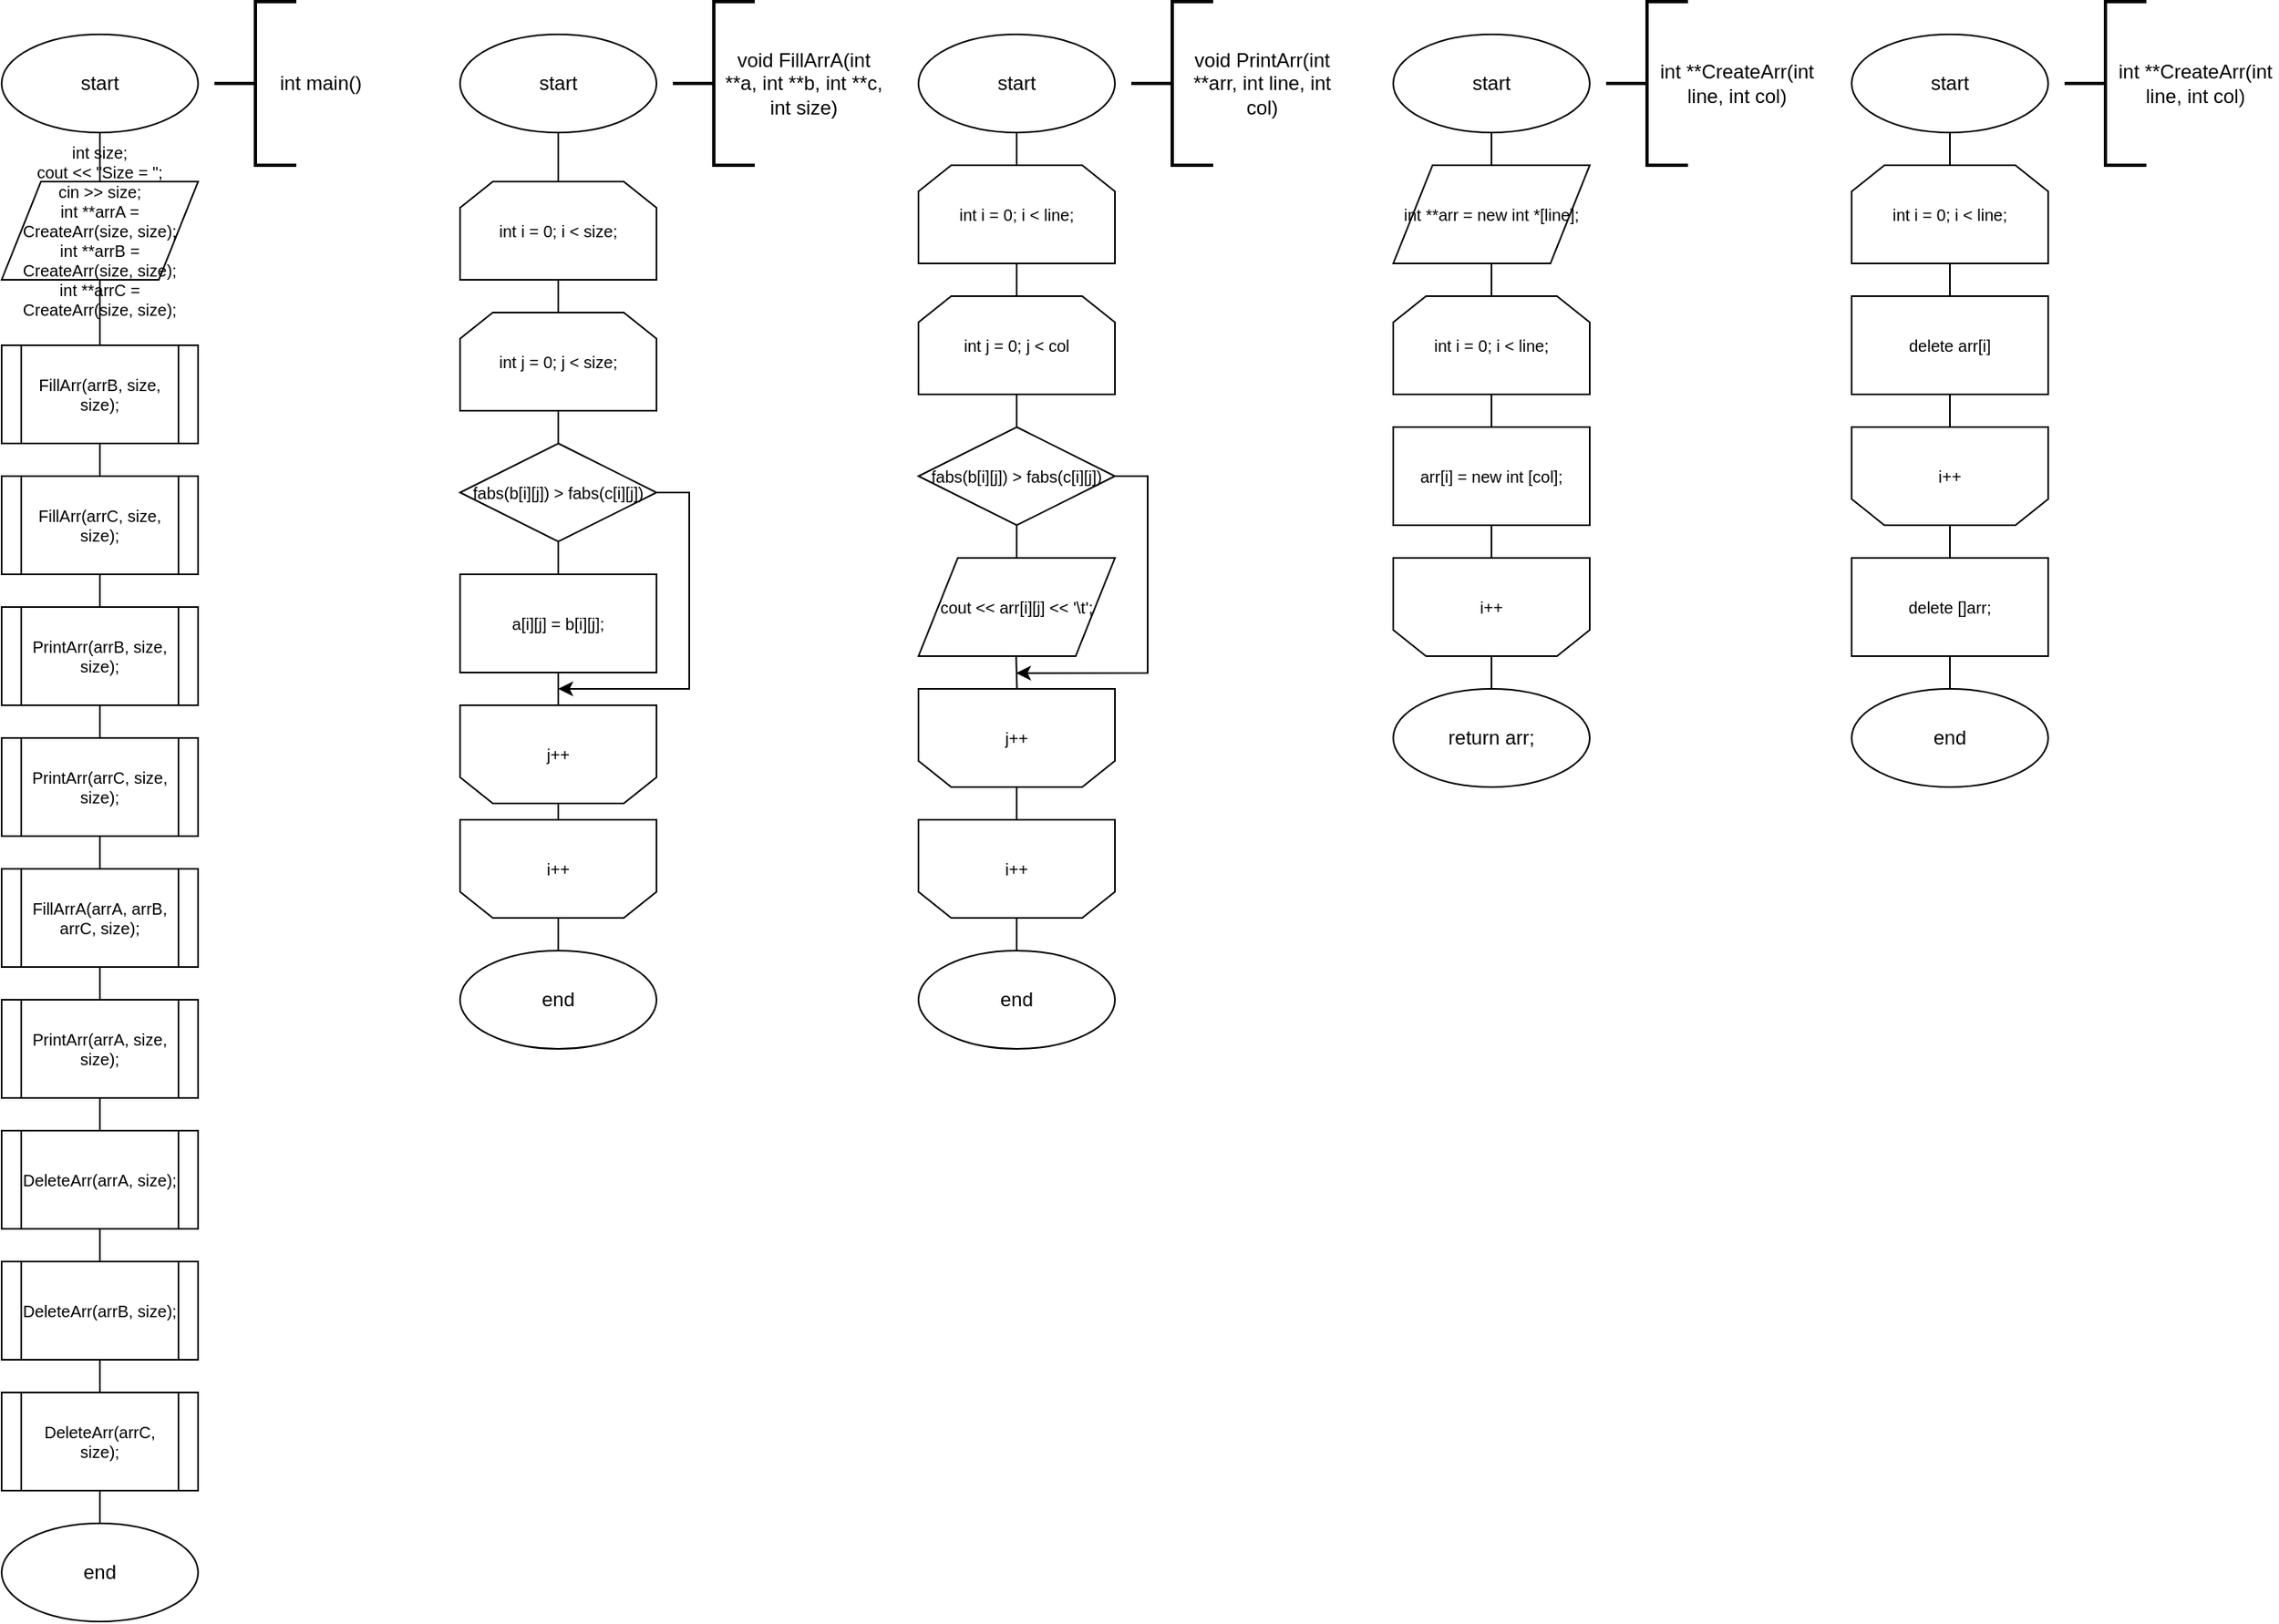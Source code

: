 <mxfile version="12.1.0" type="device" pages="1"><diagram id="6GIE7SUMVgdZ_ux8CwYr" name="Page-1"><mxGraphModel dx="1683" dy="965" grid="1" gridSize="10" guides="1" tooltips="1" connect="1" arrows="1" fold="1" page="1" pageScale="1" pageWidth="1654" pageHeight="2336" math="0" shadow="0"><root><mxCell id="0"/><mxCell id="1" parent="0"/><mxCell id="rPGehB30SL1eo_JCULoK-5" style="edgeStyle=orthogonalEdgeStyle;rounded=0;orthogonalLoop=1;jettySize=auto;html=1;exitX=0.5;exitY=1;exitDx=0;exitDy=0;entryX=0.5;entryY=0;entryDx=0;entryDy=0;fontSize=10;endArrow=none;endFill=0;" edge="1" parent="1" source="rPGehB30SL1eo_JCULoK-1" target="rPGehB30SL1eo_JCULoK-4"><mxGeometry relative="1" as="geometry"/></mxCell><mxCell id="rPGehB30SL1eo_JCULoK-1" value="start" style="ellipse;whiteSpace=wrap;html=1;" vertex="1" parent="1"><mxGeometry x="40" y="40" width="120" height="60" as="geometry"/></mxCell><mxCell id="rPGehB30SL1eo_JCULoK-2" value="" style="strokeWidth=2;html=1;shape=mxgraph.flowchart.annotation_2;align=left;labelPosition=right;pointerEvents=1;connectable=0;" vertex="1" parent="1"><mxGeometry x="170" y="20" width="50" height="100" as="geometry"/></mxCell><mxCell id="rPGehB30SL1eo_JCULoK-3" value="int main()" style="text;html=1;strokeColor=none;fillColor=none;align=center;verticalAlign=middle;whiteSpace=wrap;rounded=0;" vertex="1" parent="1"><mxGeometry x="200" y="20" width="70" height="100" as="geometry"/></mxCell><mxCell id="rPGehB30SL1eo_JCULoK-4" value="&lt;div style=&quot;font-size: 10px;&quot;&gt;int size;&lt;/div&gt;&lt;div style=&quot;font-size: 10px;&quot;&gt;cout &amp;lt;&amp;lt; &quot;Size = &quot;;&lt;/div&gt;&lt;div style=&quot;font-size: 10px;&quot;&gt;&lt;span style=&quot;font-size: 10px;&quot;&gt;cin &amp;gt;&amp;gt; size;&lt;/span&gt;&lt;/div&gt;&lt;div style=&quot;font-size: 10px;&quot;&gt;int **arrA = CreateArr(size, size);&lt;/div&gt;&lt;div style=&quot;font-size: 10px;&quot;&gt;int **arrB = CreateArr(size, size);&lt;/div&gt;&lt;div style=&quot;font-size: 10px;&quot;&gt;&lt;span style=&quot;font-size: 10px;&quot;&gt;int **arrC = CreateArr(size, size);&lt;/span&gt;&lt;/div&gt;" style="shape=parallelogram;perimeter=parallelogramPerimeter;whiteSpace=wrap;html=1;fontSize=10;" vertex="1" parent="1"><mxGeometry x="40" y="130" width="120" height="60" as="geometry"/></mxCell><mxCell id="rPGehB30SL1eo_JCULoK-7" style="edgeStyle=orthogonalEdgeStyle;rounded=0;orthogonalLoop=1;jettySize=auto;html=1;exitX=0.5;exitY=0;exitDx=0;exitDy=0;entryX=0.5;entryY=1;entryDx=0;entryDy=0;endArrow=none;endFill=0;fontSize=10;" edge="1" parent="1" source="rPGehB30SL1eo_JCULoK-6" target="rPGehB30SL1eo_JCULoK-4"><mxGeometry relative="1" as="geometry"/></mxCell><mxCell id="rPGehB30SL1eo_JCULoK-9" style="edgeStyle=orthogonalEdgeStyle;rounded=0;orthogonalLoop=1;jettySize=auto;html=1;exitX=0.5;exitY=1;exitDx=0;exitDy=0;entryX=0.5;entryY=0;entryDx=0;entryDy=0;endArrow=none;endFill=0;fontSize=10;" edge="1" parent="1" source="rPGehB30SL1eo_JCULoK-6" target="rPGehB30SL1eo_JCULoK-8"><mxGeometry relative="1" as="geometry"/></mxCell><mxCell id="rPGehB30SL1eo_JCULoK-6" value="FillArr(arrB, size, size);" style="shape=process;whiteSpace=wrap;html=1;backgroundOutline=1;fontSize=10;" vertex="1" parent="1"><mxGeometry x="40" y="230" width="120" height="60" as="geometry"/></mxCell><mxCell id="rPGehB30SL1eo_JCULoK-11" style="edgeStyle=orthogonalEdgeStyle;rounded=0;orthogonalLoop=1;jettySize=auto;html=1;exitX=0.5;exitY=1;exitDx=0;exitDy=0;entryX=0.5;entryY=0;entryDx=0;entryDy=0;endArrow=none;endFill=0;fontSize=10;" edge="1" parent="1" source="rPGehB30SL1eo_JCULoK-8" target="rPGehB30SL1eo_JCULoK-10"><mxGeometry relative="1" as="geometry"/></mxCell><mxCell id="rPGehB30SL1eo_JCULoK-8" value="FillArr(arrC, size, size);" style="shape=process;whiteSpace=wrap;html=1;backgroundOutline=1;fontSize=10;" vertex="1" parent="1"><mxGeometry x="40" y="310" width="120" height="60" as="geometry"/></mxCell><mxCell id="rPGehB30SL1eo_JCULoK-13" style="edgeStyle=orthogonalEdgeStyle;rounded=0;orthogonalLoop=1;jettySize=auto;html=1;exitX=0.5;exitY=1;exitDx=0;exitDy=0;entryX=0.5;entryY=0;entryDx=0;entryDy=0;endArrow=none;endFill=0;fontSize=10;" edge="1" parent="1" source="rPGehB30SL1eo_JCULoK-10" target="rPGehB30SL1eo_JCULoK-12"><mxGeometry relative="1" as="geometry"/></mxCell><mxCell id="rPGehB30SL1eo_JCULoK-10" value="PrintArr(arrB, size, size);" style="shape=process;whiteSpace=wrap;html=1;backgroundOutline=1;fontSize=10;" vertex="1" parent="1"><mxGeometry x="40" y="390" width="120" height="60" as="geometry"/></mxCell><mxCell id="rPGehB30SL1eo_JCULoK-12" value="PrintArr(arrC, size, size);" style="shape=process;whiteSpace=wrap;html=1;backgroundOutline=1;fontSize=10;" vertex="1" parent="1"><mxGeometry x="40" y="470" width="120" height="60" as="geometry"/></mxCell><mxCell id="rPGehB30SL1eo_JCULoK-21" value="" style="edgeStyle=orthogonalEdgeStyle;rounded=0;orthogonalLoop=1;jettySize=auto;html=1;endArrow=none;endFill=0;fontSize=10;" edge="1" parent="1" source="rPGehB30SL1eo_JCULoK-15" target="rPGehB30SL1eo_JCULoK-12"><mxGeometry relative="1" as="geometry"/></mxCell><mxCell id="rPGehB30SL1eo_JCULoK-22" value="" style="edgeStyle=orthogonalEdgeStyle;rounded=0;orthogonalLoop=1;jettySize=auto;html=1;endArrow=none;endFill=0;fontSize=10;" edge="1" parent="1" source="rPGehB30SL1eo_JCULoK-15" target="rPGehB30SL1eo_JCULoK-16"><mxGeometry relative="1" as="geometry"/></mxCell><mxCell id="rPGehB30SL1eo_JCULoK-15" value="FillArrA(arrA, arrB, arrC, size);" style="shape=process;whiteSpace=wrap;html=1;backgroundOutline=1;fontSize=10;" vertex="1" parent="1"><mxGeometry x="40" y="550" width="120" height="60" as="geometry"/></mxCell><mxCell id="rPGehB30SL1eo_JCULoK-23" value="" style="edgeStyle=orthogonalEdgeStyle;rounded=0;orthogonalLoop=1;jettySize=auto;html=1;endArrow=none;endFill=0;fontSize=10;" edge="1" parent="1" source="rPGehB30SL1eo_JCULoK-16" target="rPGehB30SL1eo_JCULoK-17"><mxGeometry relative="1" as="geometry"/></mxCell><mxCell id="rPGehB30SL1eo_JCULoK-16" value="PrintArr(arrA, size, size);" style="shape=process;whiteSpace=wrap;html=1;backgroundOutline=1;fontSize=10;" vertex="1" parent="1"><mxGeometry x="40" y="630" width="120" height="60" as="geometry"/></mxCell><mxCell id="rPGehB30SL1eo_JCULoK-24" value="" style="edgeStyle=orthogonalEdgeStyle;rounded=0;orthogonalLoop=1;jettySize=auto;html=1;endArrow=none;endFill=0;fontSize=10;" edge="1" parent="1" source="rPGehB30SL1eo_JCULoK-17" target="rPGehB30SL1eo_JCULoK-18"><mxGeometry relative="1" as="geometry"/></mxCell><mxCell id="rPGehB30SL1eo_JCULoK-17" value="DeleteArr(arrA, size);" style="shape=process;whiteSpace=wrap;html=1;backgroundOutline=1;fontSize=10;" vertex="1" parent="1"><mxGeometry x="40" y="710" width="120" height="60" as="geometry"/></mxCell><mxCell id="rPGehB30SL1eo_JCULoK-25" value="" style="edgeStyle=orthogonalEdgeStyle;rounded=0;orthogonalLoop=1;jettySize=auto;html=1;endArrow=none;endFill=0;fontSize=10;" edge="1" parent="1" source="rPGehB30SL1eo_JCULoK-18" target="rPGehB30SL1eo_JCULoK-19"><mxGeometry relative="1" as="geometry"/></mxCell><mxCell id="rPGehB30SL1eo_JCULoK-18" value="DeleteArr(arrB, size);" style="shape=process;whiteSpace=wrap;html=1;backgroundOutline=1;fontSize=10;" vertex="1" parent="1"><mxGeometry x="40" y="790" width="120" height="60" as="geometry"/></mxCell><mxCell id="rPGehB30SL1eo_JCULoK-19" value="DeleteArr(arrC, size);" style="shape=process;whiteSpace=wrap;html=1;backgroundOutline=1;fontSize=10;" vertex="1" parent="1"><mxGeometry x="40" y="870" width="120" height="60" as="geometry"/></mxCell><mxCell id="rPGehB30SL1eo_JCULoK-26" value="" style="edgeStyle=orthogonalEdgeStyle;rounded=0;orthogonalLoop=1;jettySize=auto;html=1;endArrow=none;endFill=0;fontSize=10;" edge="1" parent="1" source="rPGehB30SL1eo_JCULoK-20" target="rPGehB30SL1eo_JCULoK-19"><mxGeometry relative="1" as="geometry"/></mxCell><mxCell id="rPGehB30SL1eo_JCULoK-20" value="end" style="ellipse;whiteSpace=wrap;html=1;" vertex="1" parent="1"><mxGeometry x="40" y="950" width="120" height="60" as="geometry"/></mxCell><mxCell id="rPGehB30SL1eo_JCULoK-27" value="start" style="ellipse;whiteSpace=wrap;html=1;" vertex="1" parent="1"><mxGeometry x="320" y="40" width="120" height="60" as="geometry"/></mxCell><mxCell id="rPGehB30SL1eo_JCULoK-28" value="" style="strokeWidth=2;html=1;shape=mxgraph.flowchart.annotation_2;align=left;labelPosition=right;pointerEvents=1;connectable=0;" vertex="1" parent="1"><mxGeometry x="450" y="20" width="50" height="100" as="geometry"/></mxCell><mxCell id="rPGehB30SL1eo_JCULoK-29" value="void FillArrA(int **a, int **b, int **c, int size)" style="text;html=1;strokeColor=none;fillColor=none;align=center;verticalAlign=middle;whiteSpace=wrap;rounded=0;" vertex="1" parent="1"><mxGeometry x="480" y="20" width="100" height="100" as="geometry"/></mxCell><mxCell id="rPGehB30SL1eo_JCULoK-38" value="" style="edgeStyle=orthogonalEdgeStyle;rounded=0;orthogonalLoop=1;jettySize=auto;html=1;endArrow=none;endFill=0;fontSize=10;" edge="1" parent="1" source="rPGehB30SL1eo_JCULoK-31" target="rPGehB30SL1eo_JCULoK-27"><mxGeometry relative="1" as="geometry"/></mxCell><mxCell id="rPGehB30SL1eo_JCULoK-31" value="int i = 0; i &amp;lt; size;" style="shape=loopLimit;whiteSpace=wrap;html=1;fontSize=10;" vertex="1" parent="1"><mxGeometry x="320" y="130" width="120" height="60" as="geometry"/></mxCell><mxCell id="rPGehB30SL1eo_JCULoK-39" value="" style="edgeStyle=orthogonalEdgeStyle;rounded=0;orthogonalLoop=1;jettySize=auto;html=1;endArrow=none;endFill=0;fontSize=10;" edge="1" parent="1" source="rPGehB30SL1eo_JCULoK-32" target="rPGehB30SL1eo_JCULoK-31"><mxGeometry relative="1" as="geometry"/></mxCell><mxCell id="rPGehB30SL1eo_JCULoK-40" value="" style="edgeStyle=orthogonalEdgeStyle;rounded=0;orthogonalLoop=1;jettySize=auto;html=1;endArrow=none;endFill=0;fontSize=10;" edge="1" parent="1" source="rPGehB30SL1eo_JCULoK-32" target="rPGehB30SL1eo_JCULoK-33"><mxGeometry relative="1" as="geometry"/></mxCell><mxCell id="rPGehB30SL1eo_JCULoK-32" value="int j = 0; j &amp;lt; size;" style="shape=loopLimit;whiteSpace=wrap;html=1;fontSize=10;" vertex="1" parent="1"><mxGeometry x="320" y="210" width="120" height="60" as="geometry"/></mxCell><mxCell id="rPGehB30SL1eo_JCULoK-41" value="" style="edgeStyle=orthogonalEdgeStyle;rounded=0;orthogonalLoop=1;jettySize=auto;html=1;endArrow=none;endFill=0;fontSize=10;" edge="1" parent="1" source="rPGehB30SL1eo_JCULoK-33" target="rPGehB30SL1eo_JCULoK-34"><mxGeometry relative="1" as="geometry"/></mxCell><mxCell id="rPGehB30SL1eo_JCULoK-45" style="edgeStyle=orthogonalEdgeStyle;rounded=0;orthogonalLoop=1;jettySize=auto;html=1;exitX=1;exitY=0.5;exitDx=0;exitDy=0;endArrow=classic;endFill=1;fontSize=10;" edge="1" parent="1" source="rPGehB30SL1eo_JCULoK-33"><mxGeometry relative="1" as="geometry"><mxPoint x="380" y="440" as="targetPoint"/><Array as="points"><mxPoint x="460" y="320"/><mxPoint x="460" y="440"/></Array></mxGeometry></mxCell><mxCell id="rPGehB30SL1eo_JCULoK-33" value="fabs(b[i][j]) &amp;gt; fabs(c[i][j])" style="rhombus;whiteSpace=wrap;html=1;fontSize=10;" vertex="1" parent="1"><mxGeometry x="320" y="290" width="120" height="60" as="geometry"/></mxCell><mxCell id="rPGehB30SL1eo_JCULoK-42" value="" style="edgeStyle=orthogonalEdgeStyle;rounded=0;orthogonalLoop=1;jettySize=auto;html=1;endArrow=none;endFill=0;fontSize=10;" edge="1" parent="1" source="rPGehB30SL1eo_JCULoK-34" target="rPGehB30SL1eo_JCULoK-35"><mxGeometry relative="1" as="geometry"/></mxCell><mxCell id="rPGehB30SL1eo_JCULoK-34" value="a[i][j] = b[i][j];" style="rounded=0;whiteSpace=wrap;html=1;fontSize=10;" vertex="1" parent="1"><mxGeometry x="320" y="370" width="120" height="60" as="geometry"/></mxCell><mxCell id="rPGehB30SL1eo_JCULoK-43" value="" style="edgeStyle=orthogonalEdgeStyle;rounded=0;orthogonalLoop=1;jettySize=auto;html=1;endArrow=none;endFill=0;fontSize=10;" edge="1" parent="1" source="rPGehB30SL1eo_JCULoK-35" target="rPGehB30SL1eo_JCULoK-36"><mxGeometry relative="1" as="geometry"/></mxCell><mxCell id="rPGehB30SL1eo_JCULoK-35" value="j++" style="shape=loopLimit;whiteSpace=wrap;html=1;fontSize=10;direction=west;" vertex="1" parent="1"><mxGeometry x="320" y="450" width="120" height="60" as="geometry"/></mxCell><mxCell id="rPGehB30SL1eo_JCULoK-44" value="" style="edgeStyle=orthogonalEdgeStyle;rounded=0;orthogonalLoop=1;jettySize=auto;html=1;endArrow=none;endFill=0;fontSize=10;" edge="1" parent="1" source="rPGehB30SL1eo_JCULoK-36" target="rPGehB30SL1eo_JCULoK-37"><mxGeometry relative="1" as="geometry"/></mxCell><mxCell id="rPGehB30SL1eo_JCULoK-36" value="i++" style="shape=loopLimit;whiteSpace=wrap;html=1;fontSize=10;direction=west;" vertex="1" parent="1"><mxGeometry x="320" y="520" width="120" height="60" as="geometry"/></mxCell><mxCell id="rPGehB30SL1eo_JCULoK-37" value="end" style="ellipse;whiteSpace=wrap;html=1;" vertex="1" parent="1"><mxGeometry x="320" y="600" width="120" height="60" as="geometry"/></mxCell><mxCell id="rPGehB30SL1eo_JCULoK-59" style="edgeStyle=orthogonalEdgeStyle;rounded=0;orthogonalLoop=1;jettySize=auto;html=1;exitX=0.5;exitY=1;exitDx=0;exitDy=0;endArrow=none;endFill=0;fontSize=10;" edge="1" parent="1" source="rPGehB30SL1eo_JCULoK-46" target="rPGehB30SL1eo_JCULoK-49"><mxGeometry relative="1" as="geometry"/></mxCell><mxCell id="rPGehB30SL1eo_JCULoK-46" value="start" style="ellipse;whiteSpace=wrap;html=1;" vertex="1" parent="1"><mxGeometry x="600" y="40" width="120" height="60" as="geometry"/></mxCell><mxCell id="rPGehB30SL1eo_JCULoK-47" value="void PrintArr(int **arr, int line, int col)" style="text;html=1;strokeColor=none;fillColor=none;align=center;verticalAlign=middle;whiteSpace=wrap;rounded=0;" vertex="1" parent="1"><mxGeometry x="760" y="20" width="100" height="100" as="geometry"/></mxCell><mxCell id="rPGehB30SL1eo_JCULoK-48" value="" style="strokeWidth=2;html=1;shape=mxgraph.flowchart.annotation_2;align=left;labelPosition=right;pointerEvents=1;connectable=0;" vertex="1" parent="1"><mxGeometry x="730" y="20" width="50" height="100" as="geometry"/></mxCell><mxCell id="rPGehB30SL1eo_JCULoK-49" value="int i = 0; i &amp;lt; line;" style="shape=loopLimit;whiteSpace=wrap;html=1;fontSize=10;" vertex="1" parent="1"><mxGeometry x="600" y="120" width="120" height="60" as="geometry"/></mxCell><mxCell id="rPGehB30SL1eo_JCULoK-50" value="" style="edgeStyle=orthogonalEdgeStyle;rounded=0;orthogonalLoop=1;jettySize=auto;html=1;endArrow=none;endFill=0;fontSize=10;" edge="1" source="rPGehB30SL1eo_JCULoK-52" target="rPGehB30SL1eo_JCULoK-49" parent="1"><mxGeometry relative="1" as="geometry"/></mxCell><mxCell id="rPGehB30SL1eo_JCULoK-51" value="" style="edgeStyle=orthogonalEdgeStyle;rounded=0;orthogonalLoop=1;jettySize=auto;html=1;endArrow=none;endFill=0;fontSize=10;" edge="1" source="rPGehB30SL1eo_JCULoK-52" target="rPGehB30SL1eo_JCULoK-55" parent="1"><mxGeometry relative="1" as="geometry"/></mxCell><mxCell id="rPGehB30SL1eo_JCULoK-52" value="int j = 0; j &amp;lt; col" style="shape=loopLimit;whiteSpace=wrap;html=1;fontSize=10;" vertex="1" parent="1"><mxGeometry x="600" y="200" width="120" height="60" as="geometry"/></mxCell><mxCell id="rPGehB30SL1eo_JCULoK-53" value="" style="edgeStyle=orthogonalEdgeStyle;rounded=0;orthogonalLoop=1;jettySize=auto;html=1;endArrow=none;endFill=0;fontSize=10;" edge="1" source="rPGehB30SL1eo_JCULoK-55" parent="1"><mxGeometry relative="1" as="geometry"><mxPoint x="659.667" y="360" as="targetPoint"/></mxGeometry></mxCell><mxCell id="rPGehB30SL1eo_JCULoK-54" style="edgeStyle=orthogonalEdgeStyle;rounded=0;orthogonalLoop=1;jettySize=auto;html=1;exitX=1;exitY=0.5;exitDx=0;exitDy=0;endArrow=classic;endFill=1;fontSize=10;" edge="1" source="rPGehB30SL1eo_JCULoK-55" parent="1"><mxGeometry relative="1" as="geometry"><mxPoint x="659.667" y="430.333" as="targetPoint"/><Array as="points"><mxPoint x="740" y="310"/><mxPoint x="740" y="430"/></Array></mxGeometry></mxCell><mxCell id="rPGehB30SL1eo_JCULoK-55" value="fabs(b[i][j]) &amp;gt; fabs(c[i][j])" style="rhombus;whiteSpace=wrap;html=1;fontSize=10;" vertex="1" parent="1"><mxGeometry x="600" y="280" width="120" height="60" as="geometry"/></mxCell><mxCell id="rPGehB30SL1eo_JCULoK-56" value="" style="edgeStyle=orthogonalEdgeStyle;rounded=0;orthogonalLoop=1;jettySize=auto;html=1;endArrow=none;endFill=0;fontSize=10;" edge="1" target="rPGehB30SL1eo_JCULoK-58" parent="1"><mxGeometry relative="1" as="geometry"><mxPoint x="659.667" y="420" as="sourcePoint"/></mxGeometry></mxCell><mxCell id="rPGehB30SL1eo_JCULoK-61" style="edgeStyle=orthogonalEdgeStyle;rounded=0;orthogonalLoop=1;jettySize=auto;html=1;exitX=0.5;exitY=0;exitDx=0;exitDy=0;entryX=0.5;entryY=1;entryDx=0;entryDy=0;endArrow=none;endFill=0;fontSize=10;" edge="1" parent="1" source="rPGehB30SL1eo_JCULoK-58" target="rPGehB30SL1eo_JCULoK-60"><mxGeometry relative="1" as="geometry"/></mxCell><mxCell id="rPGehB30SL1eo_JCULoK-58" value="j++" style="shape=loopLimit;whiteSpace=wrap;html=1;fontSize=10;direction=west;" vertex="1" parent="1"><mxGeometry x="600" y="440" width="120" height="60" as="geometry"/></mxCell><mxCell id="rPGehB30SL1eo_JCULoK-64" style="edgeStyle=orthogonalEdgeStyle;rounded=0;orthogonalLoop=1;jettySize=auto;html=1;exitX=0.5;exitY=0;exitDx=0;exitDy=0;entryX=0.5;entryY=0;entryDx=0;entryDy=0;endArrow=none;endFill=0;fontSize=10;" edge="1" parent="1" source="rPGehB30SL1eo_JCULoK-60" target="rPGehB30SL1eo_JCULoK-63"><mxGeometry relative="1" as="geometry"/></mxCell><mxCell id="rPGehB30SL1eo_JCULoK-60" value="i++" style="shape=loopLimit;whiteSpace=wrap;html=1;fontSize=10;direction=west;" vertex="1" parent="1"><mxGeometry x="600" y="520" width="120" height="60" as="geometry"/></mxCell><mxCell id="rPGehB30SL1eo_JCULoK-62" value="cout &amp;lt;&amp;lt; arr[i][j] &amp;lt;&amp;lt; '\t';" style="shape=parallelogram;perimeter=parallelogramPerimeter;whiteSpace=wrap;html=1;fontSize=10;" vertex="1" parent="1"><mxGeometry x="600" y="360" width="120" height="60" as="geometry"/></mxCell><mxCell id="rPGehB30SL1eo_JCULoK-63" value="end" style="ellipse;whiteSpace=wrap;html=1;" vertex="1" parent="1"><mxGeometry x="600" y="600" width="120" height="60" as="geometry"/></mxCell><mxCell id="rPGehB30SL1eo_JCULoK-67" value="start" style="ellipse;whiteSpace=wrap;html=1;" vertex="1" parent="1"><mxGeometry x="890" y="40" width="120" height="60" as="geometry"/></mxCell><mxCell id="rPGehB30SL1eo_JCULoK-68" value="" style="strokeWidth=2;html=1;shape=mxgraph.flowchart.annotation_2;align=left;labelPosition=right;pointerEvents=1;connectable=0;" vertex="1" parent="1"><mxGeometry x="1020" y="20" width="50" height="100" as="geometry"/></mxCell><mxCell id="rPGehB30SL1eo_JCULoK-69" value="int **CreateArr(int line, int col)" style="text;html=1;strokeColor=none;fillColor=none;align=center;verticalAlign=middle;whiteSpace=wrap;rounded=0;" vertex="1" parent="1"><mxGeometry x="1050" y="20" width="100" height="100" as="geometry"/></mxCell><mxCell id="rPGehB30SL1eo_JCULoK-71" value="" style="edgeStyle=orthogonalEdgeStyle;rounded=0;orthogonalLoop=1;jettySize=auto;html=1;endArrow=none;endFill=0;fontSize=10;" edge="1" parent="1" source="rPGehB30SL1eo_JCULoK-70" target="rPGehB30SL1eo_JCULoK-67"><mxGeometry relative="1" as="geometry"/></mxCell><mxCell id="rPGehB30SL1eo_JCULoK-73" style="edgeStyle=orthogonalEdgeStyle;rounded=0;orthogonalLoop=1;jettySize=auto;html=1;endArrow=none;endFill=0;fontSize=10;" edge="1" parent="1" source="rPGehB30SL1eo_JCULoK-70" target="rPGehB30SL1eo_JCULoK-72"><mxGeometry relative="1" as="geometry"/></mxCell><mxCell id="rPGehB30SL1eo_JCULoK-70" value="int **arr = new int *[line];" style="shape=parallelogram;perimeter=parallelogramPerimeter;whiteSpace=wrap;html=1;fontSize=10;" vertex="1" parent="1"><mxGeometry x="890" y="120" width="120" height="60" as="geometry"/></mxCell><mxCell id="rPGehB30SL1eo_JCULoK-75" style="edgeStyle=orthogonalEdgeStyle;rounded=0;orthogonalLoop=1;jettySize=auto;html=1;exitX=0.5;exitY=1;exitDx=0;exitDy=0;endArrow=none;endFill=0;fontSize=10;" edge="1" parent="1" source="rPGehB30SL1eo_JCULoK-72" target="rPGehB30SL1eo_JCULoK-74"><mxGeometry relative="1" as="geometry"/></mxCell><mxCell id="rPGehB30SL1eo_JCULoK-72" value="int i = 0; i &amp;lt; line;" style="shape=loopLimit;whiteSpace=wrap;html=1;fontSize=10;" vertex="1" parent="1"><mxGeometry x="890" y="200" width="120" height="60" as="geometry"/></mxCell><mxCell id="rPGehB30SL1eo_JCULoK-77" style="edgeStyle=orthogonalEdgeStyle;rounded=0;orthogonalLoop=1;jettySize=auto;html=1;exitX=0.5;exitY=1;exitDx=0;exitDy=0;endArrow=none;endFill=0;fontSize=10;" edge="1" parent="1" source="rPGehB30SL1eo_JCULoK-74" target="rPGehB30SL1eo_JCULoK-76"><mxGeometry relative="1" as="geometry"/></mxCell><mxCell id="rPGehB30SL1eo_JCULoK-74" value="arr[i] = new int [col];" style="rounded=0;whiteSpace=wrap;html=1;fontSize=10;" vertex="1" parent="1"><mxGeometry x="890" y="280" width="120" height="60" as="geometry"/></mxCell><mxCell id="rPGehB30SL1eo_JCULoK-79" value="" style="edgeStyle=orthogonalEdgeStyle;rounded=0;orthogonalLoop=1;jettySize=auto;html=1;endArrow=none;endFill=0;fontSize=10;" edge="1" parent="1" source="rPGehB30SL1eo_JCULoK-76" target="rPGehB30SL1eo_JCULoK-78"><mxGeometry relative="1" as="geometry"/></mxCell><mxCell id="rPGehB30SL1eo_JCULoK-76" value="i++" style="shape=loopLimit;whiteSpace=wrap;html=1;fontSize=10;direction=west;" vertex="1" parent="1"><mxGeometry x="890" y="360" width="120" height="60" as="geometry"/></mxCell><mxCell id="rPGehB30SL1eo_JCULoK-78" value="return arr;" style="ellipse;whiteSpace=wrap;html=1;" vertex="1" parent="1"><mxGeometry x="890" y="440" width="120" height="60" as="geometry"/></mxCell><mxCell id="rPGehB30SL1eo_JCULoK-88" style="edgeStyle=orthogonalEdgeStyle;rounded=0;orthogonalLoop=1;jettySize=auto;html=1;exitX=0.5;exitY=1;exitDx=0;exitDy=0;endArrow=none;endFill=0;fontSize=10;" edge="1" parent="1" source="rPGehB30SL1eo_JCULoK-80" target="rPGehB30SL1eo_JCULoK-84"><mxGeometry relative="1" as="geometry"/></mxCell><mxCell id="rPGehB30SL1eo_JCULoK-80" value="start" style="ellipse;whiteSpace=wrap;html=1;" vertex="1" parent="1"><mxGeometry x="1170" y="40" width="120" height="60" as="geometry"/></mxCell><mxCell id="rPGehB30SL1eo_JCULoK-81" value="" style="strokeWidth=2;html=1;shape=mxgraph.flowchart.annotation_2;align=left;labelPosition=right;pointerEvents=1;connectable=0;" vertex="1" parent="1"><mxGeometry x="1300" y="20" width="50" height="100" as="geometry"/></mxCell><mxCell id="rPGehB30SL1eo_JCULoK-82" value="int **CreateArr(int line, int col)" style="text;html=1;strokeColor=none;fillColor=none;align=center;verticalAlign=middle;whiteSpace=wrap;rounded=0;" vertex="1" parent="1"><mxGeometry x="1330" y="20" width="100" height="100" as="geometry"/></mxCell><mxCell id="rPGehB30SL1eo_JCULoK-83" style="edgeStyle=orthogonalEdgeStyle;rounded=0;orthogonalLoop=1;jettySize=auto;html=1;exitX=0.5;exitY=1;exitDx=0;exitDy=0;endArrow=none;endFill=0;fontSize=10;" edge="1" source="rPGehB30SL1eo_JCULoK-84" target="rPGehB30SL1eo_JCULoK-86" parent="1"><mxGeometry relative="1" as="geometry"/></mxCell><mxCell id="rPGehB30SL1eo_JCULoK-84" value="int i = 0; i &amp;lt; line;" style="shape=loopLimit;whiteSpace=wrap;html=1;fontSize=10;" vertex="1" parent="1"><mxGeometry x="1170" y="120" width="120" height="60" as="geometry"/></mxCell><mxCell id="rPGehB30SL1eo_JCULoK-85" style="edgeStyle=orthogonalEdgeStyle;rounded=0;orthogonalLoop=1;jettySize=auto;html=1;exitX=0.5;exitY=1;exitDx=0;exitDy=0;endArrow=none;endFill=0;fontSize=10;" edge="1" source="rPGehB30SL1eo_JCULoK-86" target="rPGehB30SL1eo_JCULoK-87" parent="1"><mxGeometry relative="1" as="geometry"/></mxCell><mxCell id="rPGehB30SL1eo_JCULoK-86" value="delete arr[i]" style="rounded=0;whiteSpace=wrap;html=1;fontSize=10;" vertex="1" parent="1"><mxGeometry x="1170" y="200" width="120" height="60" as="geometry"/></mxCell><mxCell id="rPGehB30SL1eo_JCULoK-87" value="i++" style="shape=loopLimit;whiteSpace=wrap;html=1;fontSize=10;direction=west;" vertex="1" parent="1"><mxGeometry x="1170" y="280" width="120" height="60" as="geometry"/></mxCell><mxCell id="rPGehB30SL1eo_JCULoK-91" value="" style="edgeStyle=orthogonalEdgeStyle;rounded=0;orthogonalLoop=1;jettySize=auto;html=1;endArrow=none;endFill=0;fontSize=10;" edge="1" parent="1" source="rPGehB30SL1eo_JCULoK-89" target="rPGehB30SL1eo_JCULoK-90"><mxGeometry relative="1" as="geometry"/></mxCell><mxCell id="rPGehB30SL1eo_JCULoK-92" value="" style="edgeStyle=orthogonalEdgeStyle;rounded=0;orthogonalLoop=1;jettySize=auto;html=1;endArrow=none;endFill=0;fontSize=10;" edge="1" parent="1" source="rPGehB30SL1eo_JCULoK-89" target="rPGehB30SL1eo_JCULoK-87"><mxGeometry relative="1" as="geometry"/></mxCell><mxCell id="rPGehB30SL1eo_JCULoK-89" value="delete []arr;" style="rounded=0;whiteSpace=wrap;html=1;fontSize=10;" vertex="1" parent="1"><mxGeometry x="1170" y="360" width="120" height="60" as="geometry"/></mxCell><mxCell id="rPGehB30SL1eo_JCULoK-90" value="end" style="ellipse;whiteSpace=wrap;html=1;" vertex="1" parent="1"><mxGeometry x="1170" y="440" width="120" height="60" as="geometry"/></mxCell></root></mxGraphModel></diagram></mxfile>